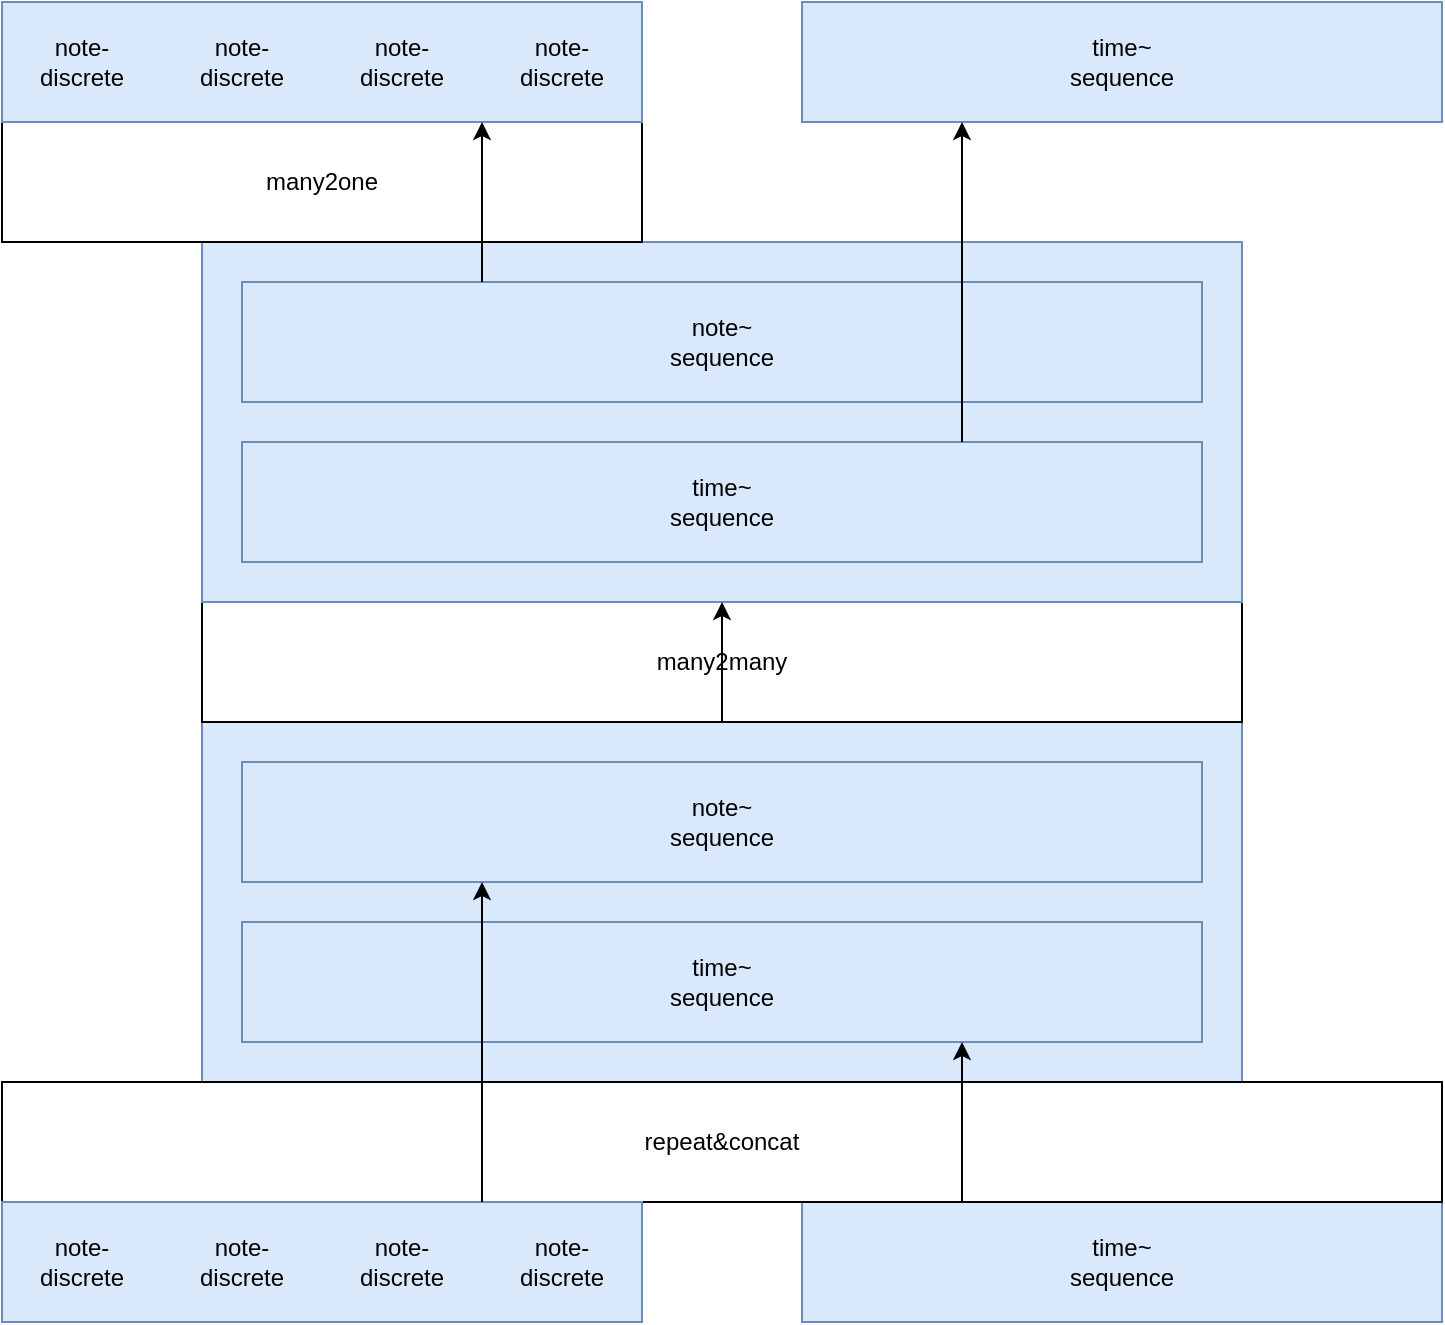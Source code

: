 <mxfile version="14.6.13" type="device" pages="3"><diagram id="UEwtdCxKgPzLrzped9T4" name="Page-1"><mxGraphModel dx="1422" dy="814" grid="1" gridSize="10" guides="1" tooltips="1" connect="1" arrows="1" fold="1" page="1" pageScale="1" pageWidth="850" pageHeight="1100" math="0" shadow="0"><root><mxCell id="0"/><mxCell id="1" parent="0"/><mxCell id="oZ_z1MoqI6h-_W1pJhCR-53" value="" style="rounded=0;whiteSpace=wrap;html=1;fillColor=#dae8fc;strokeColor=#6c8ebf;" parent="1" vertex="1"><mxGeometry x="140" y="440" width="520" height="180" as="geometry"/></mxCell><mxCell id="oZ_z1MoqI6h-_W1pJhCR-25" value="" style="rounded=0;whiteSpace=wrap;html=1;fillColor=#dae8fc;strokeColor=#6c8ebf;" parent="1" vertex="1"><mxGeometry x="440" y="680" width="320" height="60" as="geometry"/></mxCell><mxCell id="oZ_z1MoqI6h-_W1pJhCR-26" value="repeat&amp;amp;concat" style="rounded=0;whiteSpace=wrap;html=1;fillColor=#FFFFFF;" parent="1" vertex="1"><mxGeometry x="40" y="620" width="720" height="60" as="geometry"/></mxCell><mxCell id="oZ_z1MoqI6h-_W1pJhCR-27" value="" style="rounded=0;whiteSpace=wrap;html=1;fillColor=#dae8fc;strokeColor=#6c8ebf;" parent="1" vertex="1"><mxGeometry x="40" y="680" width="320" height="60" as="geometry"/></mxCell><mxCell id="oZ_z1MoqI6h-_W1pJhCR-28" value="note-&lt;br&gt;discrete" style="text;html=1;align=center;verticalAlign=middle;whiteSpace=wrap;rounded=0;" parent="1" vertex="1"><mxGeometry x="60" y="700" width="40" height="20" as="geometry"/></mxCell><mxCell id="oZ_z1MoqI6h-_W1pJhCR-29" value="note-&lt;br&gt;discrete" style="text;html=1;strokeColor=none;fillColor=none;align=center;verticalAlign=middle;whiteSpace=wrap;rounded=0;" parent="1" vertex="1"><mxGeometry x="140" y="700" width="40" height="20" as="geometry"/></mxCell><mxCell id="oZ_z1MoqI6h-_W1pJhCR-30" value="note-&lt;br&gt;discrete" style="text;html=1;strokeColor=none;fillColor=none;align=center;verticalAlign=middle;whiteSpace=wrap;rounded=0;" parent="1" vertex="1"><mxGeometry x="220" y="700" width="40" height="20" as="geometry"/></mxCell><mxCell id="oZ_z1MoqI6h-_W1pJhCR-31" value="note-&lt;br&gt;discrete" style="text;html=1;strokeColor=none;fillColor=none;align=center;verticalAlign=middle;whiteSpace=wrap;rounded=0;" parent="1" vertex="1"><mxGeometry x="300" y="700" width="40" height="20" as="geometry"/></mxCell><mxCell id="oZ_z1MoqI6h-_W1pJhCR-37" value="time~&lt;br&gt;sequence" style="text;html=1;strokeColor=none;fillColor=none;align=center;verticalAlign=middle;whiteSpace=wrap;rounded=0;" parent="1" vertex="1"><mxGeometry x="580" y="700" width="40" height="20" as="geometry"/></mxCell><mxCell id="oZ_z1MoqI6h-_W1pJhCR-38" value="" style="rounded=0;whiteSpace=wrap;html=1;fillColor=#dae8fc;strokeColor=#6c8ebf;" parent="1" vertex="1"><mxGeometry x="160" y="540" width="480" height="60" as="geometry"/></mxCell><mxCell id="oZ_z1MoqI6h-_W1pJhCR-39" value="time~&lt;br&gt;sequence" style="text;html=1;strokeColor=none;fillColor=none;align=center;verticalAlign=middle;whiteSpace=wrap;rounded=0;" parent="1" vertex="1"><mxGeometry x="380" y="560" width="40" height="20" as="geometry"/></mxCell><mxCell id="oZ_z1MoqI6h-_W1pJhCR-40" value="" style="rounded=0;whiteSpace=wrap;html=1;fillColor=#dae8fc;strokeColor=#6c8ebf;" parent="1" vertex="1"><mxGeometry x="160" y="460" width="480" height="60" as="geometry"/></mxCell><mxCell id="oZ_z1MoqI6h-_W1pJhCR-48" style="edgeStyle=orthogonalEdgeStyle;rounded=0;orthogonalLoop=1;jettySize=auto;html=1;exitX=0.25;exitY=0;exitDx=0;exitDy=0;entryX=0.75;entryY=1;entryDx=0;entryDy=0;" parent="1" source="oZ_z1MoqI6h-_W1pJhCR-25" target="oZ_z1MoqI6h-_W1pJhCR-38" edge="1"><mxGeometry relative="1" as="geometry"/></mxCell><mxCell id="oZ_z1MoqI6h-_W1pJhCR-47" style="edgeStyle=orthogonalEdgeStyle;rounded=0;orthogonalLoop=1;jettySize=auto;html=1;exitX=0.75;exitY=0;exitDx=0;exitDy=0;entryX=0.25;entryY=1;entryDx=0;entryDy=0;" parent="1" source="oZ_z1MoqI6h-_W1pJhCR-27" target="oZ_z1MoqI6h-_W1pJhCR-40" edge="1"><mxGeometry relative="1" as="geometry"><mxPoint x="90" y="525" as="targetPoint"/></mxGeometry></mxCell><mxCell id="oZ_z1MoqI6h-_W1pJhCR-50" value="note~&lt;br&gt;sequence" style="text;html=1;strokeColor=none;fillColor=none;align=center;verticalAlign=middle;whiteSpace=wrap;rounded=0;" parent="1" vertex="1"><mxGeometry x="380" y="480" width="40" height="20" as="geometry"/></mxCell><mxCell id="oZ_z1MoqI6h-_W1pJhCR-52" value="many2many" style="rounded=0;whiteSpace=wrap;html=1;" parent="1" vertex="1"><mxGeometry x="140" y="380" width="520" height="60" as="geometry"/></mxCell><mxCell id="oZ_z1MoqI6h-_W1pJhCR-55" value="" style="rounded=0;whiteSpace=wrap;html=1;fillColor=#dae8fc;strokeColor=#6c8ebf;" parent="1" vertex="1"><mxGeometry x="140" y="200" width="520" height="180" as="geometry"/></mxCell><mxCell id="oZ_z1MoqI6h-_W1pJhCR-56" value="" style="rounded=0;whiteSpace=wrap;html=1;fillColor=#dae8fc;strokeColor=#6c8ebf;" parent="1" vertex="1"><mxGeometry x="160" y="300" width="480" height="60" as="geometry"/></mxCell><mxCell id="oZ_z1MoqI6h-_W1pJhCR-57" value="time~&lt;br&gt;sequence" style="text;html=1;strokeColor=none;fillColor=none;align=center;verticalAlign=middle;whiteSpace=wrap;rounded=0;" parent="1" vertex="1"><mxGeometry x="380" y="320" width="40" height="20" as="geometry"/></mxCell><mxCell id="oZ_z1MoqI6h-_W1pJhCR-58" value="" style="rounded=0;whiteSpace=wrap;html=1;fillColor=#dae8fc;strokeColor=#6c8ebf;" parent="1" vertex="1"><mxGeometry x="160" y="220" width="480" height="60" as="geometry"/></mxCell><mxCell id="oZ_z1MoqI6h-_W1pJhCR-59" value="note~&lt;br&gt;sequence" style="text;html=1;strokeColor=none;fillColor=none;align=center;verticalAlign=middle;whiteSpace=wrap;rounded=0;" parent="1" vertex="1"><mxGeometry x="380" y="240" width="40" height="20" as="geometry"/></mxCell><mxCell id="oZ_z1MoqI6h-_W1pJhCR-60" style="edgeStyle=orthogonalEdgeStyle;rounded=0;orthogonalLoop=1;jettySize=auto;html=1;exitX=0.5;exitY=0;exitDx=0;exitDy=0;" parent="1" source="oZ_z1MoqI6h-_W1pJhCR-53" target="oZ_z1MoqI6h-_W1pJhCR-55" edge="1"><mxGeometry relative="1" as="geometry"/></mxCell><mxCell id="oZ_z1MoqI6h-_W1pJhCR-61" value="many2one" style="rounded=0;whiteSpace=wrap;html=1;fillColor=#FFFFFF;" parent="1" vertex="1"><mxGeometry x="40" y="140" width="320" height="60" as="geometry"/></mxCell><mxCell id="oZ_z1MoqI6h-_W1pJhCR-68" value="" style="rounded=0;whiteSpace=wrap;html=1;fillColor=#dae8fc;strokeColor=#6c8ebf;" parent="1" vertex="1"><mxGeometry x="40" y="80" width="320" height="60" as="geometry"/></mxCell><mxCell id="oZ_z1MoqI6h-_W1pJhCR-69" value="note-&lt;br&gt;discrete" style="text;html=1;strokeColor=none;fillColor=none;align=center;verticalAlign=middle;whiteSpace=wrap;rounded=0;" parent="1" vertex="1"><mxGeometry x="60" y="100" width="40" height="20" as="geometry"/></mxCell><mxCell id="oZ_z1MoqI6h-_W1pJhCR-70" value="note-&lt;br&gt;discrete" style="text;html=1;strokeColor=none;fillColor=none;align=center;verticalAlign=middle;whiteSpace=wrap;rounded=0;" parent="1" vertex="1"><mxGeometry x="140" y="100" width="40" height="20" as="geometry"/></mxCell><mxCell id="oZ_z1MoqI6h-_W1pJhCR-71" value="note-&lt;br&gt;discrete" style="text;html=1;strokeColor=none;fillColor=none;align=center;verticalAlign=middle;whiteSpace=wrap;rounded=0;" parent="1" vertex="1"><mxGeometry x="220" y="100" width="40" height="20" as="geometry"/></mxCell><mxCell id="oZ_z1MoqI6h-_W1pJhCR-72" value="note-&lt;br&gt;discrete" style="text;html=1;strokeColor=none;fillColor=none;align=center;verticalAlign=middle;whiteSpace=wrap;rounded=0;" parent="1" vertex="1"><mxGeometry x="300" y="100" width="40" height="20" as="geometry"/></mxCell><mxCell id="oZ_z1MoqI6h-_W1pJhCR-73" style="edgeStyle=orthogonalEdgeStyle;rounded=0;orthogonalLoop=1;jettySize=auto;html=1;exitX=0.25;exitY=0;exitDx=0;exitDy=0;entryX=0.75;entryY=1;entryDx=0;entryDy=0;" parent="1" source="oZ_z1MoqI6h-_W1pJhCR-58" target="oZ_z1MoqI6h-_W1pJhCR-68" edge="1"><mxGeometry relative="1" as="geometry"/></mxCell><mxCell id="oZ_z1MoqI6h-_W1pJhCR-74" value="" style="rounded=0;whiteSpace=wrap;html=1;fillColor=#dae8fc;strokeColor=#6c8ebf;" parent="1" vertex="1"><mxGeometry x="440" y="80" width="320" height="60" as="geometry"/></mxCell><mxCell id="oZ_z1MoqI6h-_W1pJhCR-75" value="time~&lt;br&gt;sequence" style="text;html=1;strokeColor=none;fillColor=none;align=center;verticalAlign=middle;whiteSpace=wrap;rounded=0;" parent="1" vertex="1"><mxGeometry x="580" y="100" width="40" height="20" as="geometry"/></mxCell><mxCell id="oZ_z1MoqI6h-_W1pJhCR-76" style="edgeStyle=orthogonalEdgeStyle;rounded=0;orthogonalLoop=1;jettySize=auto;html=1;exitX=0.75;exitY=0;exitDx=0;exitDy=0;entryX=0.25;entryY=1;entryDx=0;entryDy=0;" parent="1" source="oZ_z1MoqI6h-_W1pJhCR-56" target="oZ_z1MoqI6h-_W1pJhCR-74" edge="1"><mxGeometry relative="1" as="geometry"/></mxCell></root></mxGraphModel></diagram><diagram id="wYs6NRa9ZzeHB_-BXjn5" name="Page-2"><mxGraphModel dx="1422" dy="814" grid="1" gridSize="10" guides="1" tooltips="1" connect="1" arrows="1" fold="1" page="1" pageScale="1" pageWidth="850" pageHeight="1100" math="0" shadow="0"><root><mxCell id="QtnROxCxbw3mX95Xprvw-0"/><mxCell id="QtnROxCxbw3mX95Xprvw-1" parent="QtnROxCxbw3mX95Xprvw-0"/><mxCell id="QtnROxCxbw3mX95Xprvw-2" value="" style="rounded=0;whiteSpace=wrap;html=1;fillColor=#dae8fc;strokeColor=#6c8ebf;" vertex="1" parent="QtnROxCxbw3mX95Xprvw-1"><mxGeometry x="440" y="160" width="320" height="60" as="geometry"/></mxCell><mxCell id="QtnROxCxbw3mX95Xprvw-3" value="" style="rounded=0;whiteSpace=wrap;html=1;fillColor=#dae8fc;strokeColor=#6c8ebf;" vertex="1" parent="QtnROxCxbw3mX95Xprvw-1"><mxGeometry x="40" y="160" width="320" height="60" as="geometry"/></mxCell><mxCell id="QtnROxCxbw3mX95Xprvw-4" value="many2many" style="rounded=0;whiteSpace=wrap;html=1;" vertex="1" parent="QtnROxCxbw3mX95Xprvw-1"><mxGeometry x="40" y="100" width="320" height="60" as="geometry"/></mxCell><mxCell id="QtnROxCxbw3mX95Xprvw-5" value="note-&lt;br&gt;discrete" style="text;html=1;strokeColor=none;fillColor=none;align=center;verticalAlign=middle;whiteSpace=wrap;rounded=0;" vertex="1" parent="QtnROxCxbw3mX95Xprvw-1"><mxGeometry x="60" y="180" width="40" height="20" as="geometry"/></mxCell><mxCell id="QtnROxCxbw3mX95Xprvw-6" value="time~&lt;br&gt;sequence" style="text;html=1;strokeColor=none;fillColor=none;align=center;verticalAlign=middle;whiteSpace=wrap;rounded=0;" vertex="1" parent="QtnROxCxbw3mX95Xprvw-1"><mxGeometry x="580" y="180" width="40" height="20" as="geometry"/></mxCell><mxCell id="QtnROxCxbw3mX95Xprvw-7" value="note-&lt;br&gt;discrete" style="text;html=1;strokeColor=none;fillColor=none;align=center;verticalAlign=middle;whiteSpace=wrap;rounded=0;" vertex="1" parent="QtnROxCxbw3mX95Xprvw-1"><mxGeometry x="140" y="180" width="40" height="20" as="geometry"/></mxCell><mxCell id="QtnROxCxbw3mX95Xprvw-8" value="note-&lt;br&gt;discrete" style="text;html=1;strokeColor=none;fillColor=none;align=center;verticalAlign=middle;whiteSpace=wrap;rounded=0;" vertex="1" parent="QtnROxCxbw3mX95Xprvw-1"><mxGeometry x="220" y="180" width="40" height="20" as="geometry"/></mxCell><mxCell id="QtnROxCxbw3mX95Xprvw-9" value="note-&lt;br&gt;discrete" style="text;html=1;strokeColor=none;fillColor=none;align=center;verticalAlign=middle;whiteSpace=wrap;rounded=0;" vertex="1" parent="QtnROxCxbw3mX95Xprvw-1"><mxGeometry x="300" y="180" width="40" height="20" as="geometry"/></mxCell><mxCell id="QtnROxCxbw3mX95Xprvw-10" value="many2many" style="rounded=0;whiteSpace=wrap;html=1;" vertex="1" parent="QtnROxCxbw3mX95Xprvw-1"><mxGeometry x="440" y="100" width="320" height="60" as="geometry"/></mxCell><mxCell id="QtnROxCxbw3mX95Xprvw-11" value="" style="rounded=0;whiteSpace=wrap;html=1;fillColor=#dae8fc;strokeColor=#6c8ebf;" vertex="1" parent="QtnROxCxbw3mX95Xprvw-1"><mxGeometry x="440" y="40" width="320" height="60" as="geometry"/></mxCell><mxCell id="QtnROxCxbw3mX95Xprvw-12" value="" style="rounded=0;whiteSpace=wrap;html=1;fillColor=#dae8fc;strokeColor=#6c8ebf;" vertex="1" parent="QtnROxCxbw3mX95Xprvw-1"><mxGeometry x="40" y="40" width="320" height="60" as="geometry"/></mxCell><mxCell id="QtnROxCxbw3mX95Xprvw-13" value="note-&lt;br&gt;discrete" style="text;html=1;align=center;verticalAlign=middle;whiteSpace=wrap;rounded=0;" vertex="1" parent="QtnROxCxbw3mX95Xprvw-1"><mxGeometry x="60" y="60" width="40" height="20" as="geometry"/></mxCell><mxCell id="QtnROxCxbw3mX95Xprvw-14" value="note-&lt;br&gt;discrete" style="text;html=1;strokeColor=none;fillColor=none;align=center;verticalAlign=middle;whiteSpace=wrap;rounded=0;" vertex="1" parent="QtnROxCxbw3mX95Xprvw-1"><mxGeometry x="140" y="60" width="40" height="20" as="geometry"/></mxCell><mxCell id="QtnROxCxbw3mX95Xprvw-15" value="note-&lt;br&gt;discrete" style="text;html=1;strokeColor=none;fillColor=none;align=center;verticalAlign=middle;whiteSpace=wrap;rounded=0;" vertex="1" parent="QtnROxCxbw3mX95Xprvw-1"><mxGeometry x="220" y="60" width="40" height="20" as="geometry"/></mxCell><mxCell id="QtnROxCxbw3mX95Xprvw-16" value="note-&lt;br&gt;discrete" style="text;html=1;strokeColor=none;fillColor=none;align=center;verticalAlign=middle;whiteSpace=wrap;rounded=0;" vertex="1" parent="QtnROxCxbw3mX95Xprvw-1"><mxGeometry x="300" y="60" width="40" height="20" as="geometry"/></mxCell><mxCell id="QtnROxCxbw3mX95Xprvw-17" value="time~&lt;br&gt;sequence" style="text;html=1;strokeColor=none;fillColor=none;align=center;verticalAlign=middle;whiteSpace=wrap;rounded=0;" vertex="1" parent="QtnROxCxbw3mX95Xprvw-1"><mxGeometry x="580" y="60" width="40" height="20" as="geometry"/></mxCell><mxCell id="QtnROxCxbw3mX95Xprvw-18" style="edgeStyle=orthogonalEdgeStyle;rounded=0;orthogonalLoop=1;jettySize=auto;html=1;exitX=0.5;exitY=0;exitDx=0;exitDy=0;entryX=0.5;entryY=1;entryDx=0;entryDy=0;" edge="1" parent="QtnROxCxbw3mX95Xprvw-1" source="QtnROxCxbw3mX95Xprvw-6" target="QtnROxCxbw3mX95Xprvw-17"><mxGeometry relative="1" as="geometry"><mxPoint x="820" y="160" as="targetPoint"/></mxGeometry></mxCell><mxCell id="QtnROxCxbw3mX95Xprvw-19" style="edgeStyle=orthogonalEdgeStyle;rounded=0;orthogonalLoop=1;jettySize=auto;html=1;exitX=0.5;exitY=0;exitDx=0;exitDy=0;entryX=0.5;entryY=1;entryDx=0;entryDy=0;" edge="1" parent="QtnROxCxbw3mX95Xprvw-1" source="QtnROxCxbw3mX95Xprvw-5" target="QtnROxCxbw3mX95Xprvw-13"><mxGeometry relative="1" as="geometry"/></mxCell><mxCell id="QtnROxCxbw3mX95Xprvw-20" style="edgeStyle=orthogonalEdgeStyle;rounded=0;orthogonalLoop=1;jettySize=auto;html=1;exitX=0.5;exitY=0;exitDx=0;exitDy=0;" edge="1" parent="QtnROxCxbw3mX95Xprvw-1" source="QtnROxCxbw3mX95Xprvw-7" target="QtnROxCxbw3mX95Xprvw-14"><mxGeometry relative="1" as="geometry"/></mxCell><mxCell id="QtnROxCxbw3mX95Xprvw-21" style="edgeStyle=orthogonalEdgeStyle;rounded=0;orthogonalLoop=1;jettySize=auto;html=1;exitX=0.5;exitY=0;exitDx=0;exitDy=0;entryX=0.5;entryY=1;entryDx=0;entryDy=0;" edge="1" parent="QtnROxCxbw3mX95Xprvw-1" source="QtnROxCxbw3mX95Xprvw-8" target="QtnROxCxbw3mX95Xprvw-15"><mxGeometry relative="1" as="geometry"/></mxCell><mxCell id="QtnROxCxbw3mX95Xprvw-22" style="edgeStyle=orthogonalEdgeStyle;rounded=0;orthogonalLoop=1;jettySize=auto;html=1;exitX=0.5;exitY=0;exitDx=0;exitDy=0;" edge="1" parent="QtnROxCxbw3mX95Xprvw-1" source="QtnROxCxbw3mX95Xprvw-9" target="QtnROxCxbw3mX95Xprvw-16"><mxGeometry relative="1" as="geometry"/></mxCell></root></mxGraphModel></diagram><diagram id="V10wA232beqBMIjGQ-8O" name="Page-3"><mxGraphModel dx="1422" dy="814" grid="1" gridSize="10" guides="1" tooltips="1" connect="1" arrows="1" fold="1" page="1" pageScale="1" pageWidth="850" pageHeight="1100" math="0" shadow="0"><root><mxCell id="q4hVLIy1UJuDxvBp7nrI-0"/><mxCell id="q4hVLIy1UJuDxvBp7nrI-1" parent="q4hVLIy1UJuDxvBp7nrI-0"/></root></mxGraphModel></diagram></mxfile>